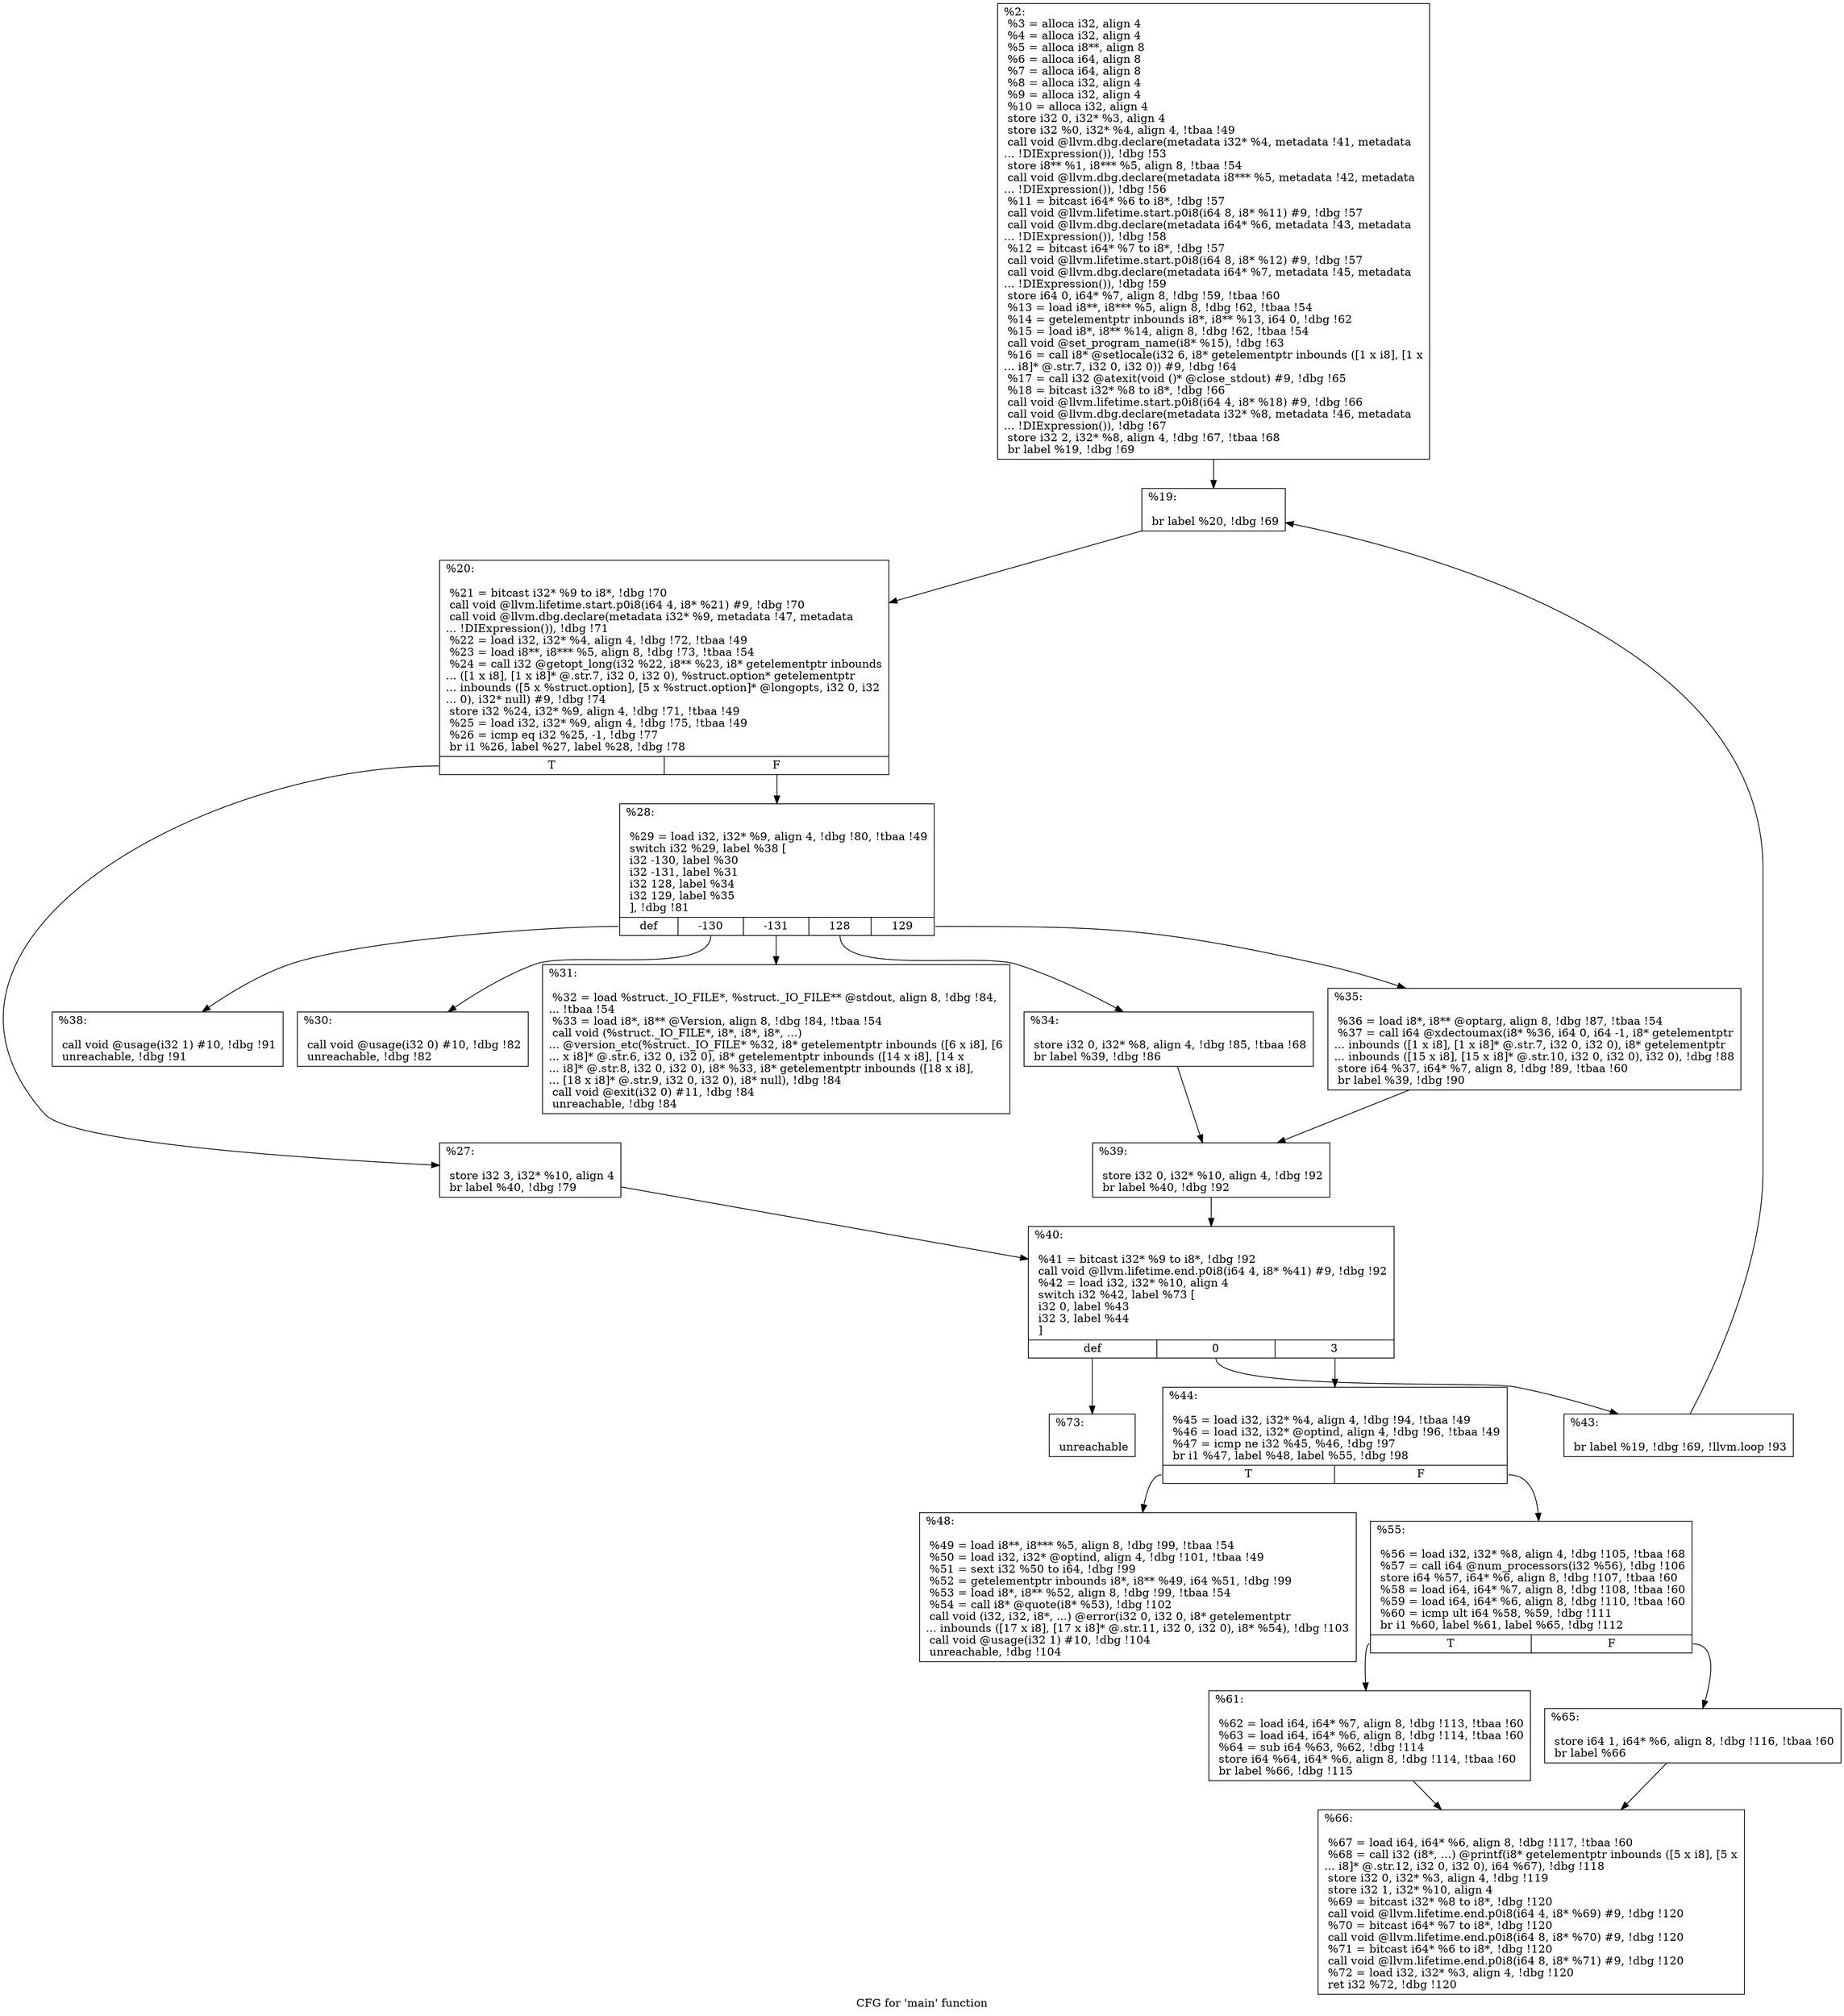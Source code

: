 digraph "CFG for 'main' function" {
	label="CFG for 'main' function";

	Node0x1eb1a70 [shape=record,label="{%2:\l  %3 = alloca i32, align 4\l  %4 = alloca i32, align 4\l  %5 = alloca i8**, align 8\l  %6 = alloca i64, align 8\l  %7 = alloca i64, align 8\l  %8 = alloca i32, align 4\l  %9 = alloca i32, align 4\l  %10 = alloca i32, align 4\l  store i32 0, i32* %3, align 4\l  store i32 %0, i32* %4, align 4, !tbaa !49\l  call void @llvm.dbg.declare(metadata i32* %4, metadata !41, metadata\l... !DIExpression()), !dbg !53\l  store i8** %1, i8*** %5, align 8, !tbaa !54\l  call void @llvm.dbg.declare(metadata i8*** %5, metadata !42, metadata\l... !DIExpression()), !dbg !56\l  %11 = bitcast i64* %6 to i8*, !dbg !57\l  call void @llvm.lifetime.start.p0i8(i64 8, i8* %11) #9, !dbg !57\l  call void @llvm.dbg.declare(metadata i64* %6, metadata !43, metadata\l... !DIExpression()), !dbg !58\l  %12 = bitcast i64* %7 to i8*, !dbg !57\l  call void @llvm.lifetime.start.p0i8(i64 8, i8* %12) #9, !dbg !57\l  call void @llvm.dbg.declare(metadata i64* %7, metadata !45, metadata\l... !DIExpression()), !dbg !59\l  store i64 0, i64* %7, align 8, !dbg !59, !tbaa !60\l  %13 = load i8**, i8*** %5, align 8, !dbg !62, !tbaa !54\l  %14 = getelementptr inbounds i8*, i8** %13, i64 0, !dbg !62\l  %15 = load i8*, i8** %14, align 8, !dbg !62, !tbaa !54\l  call void @set_program_name(i8* %15), !dbg !63\l  %16 = call i8* @setlocale(i32 6, i8* getelementptr inbounds ([1 x i8], [1 x\l... i8]* @.str.7, i32 0, i32 0)) #9, !dbg !64\l  %17 = call i32 @atexit(void ()* @close_stdout) #9, !dbg !65\l  %18 = bitcast i32* %8 to i8*, !dbg !66\l  call void @llvm.lifetime.start.p0i8(i64 4, i8* %18) #9, !dbg !66\l  call void @llvm.dbg.declare(metadata i32* %8, metadata !46, metadata\l... !DIExpression()), !dbg !67\l  store i32 2, i32* %8, align 4, !dbg !67, !tbaa !68\l  br label %19, !dbg !69\l}"];
	Node0x1eb1a70 -> Node0x1eb1b70;
	Node0x1eb1b70 [shape=record,label="{%19:\l\l  br label %20, !dbg !69\l}"];
	Node0x1eb1b70 -> Node0x1eb1bc0;
	Node0x1eb1bc0 [shape=record,label="{%20:\l\l  %21 = bitcast i32* %9 to i8*, !dbg !70\l  call void @llvm.lifetime.start.p0i8(i64 4, i8* %21) #9, !dbg !70\l  call void @llvm.dbg.declare(metadata i32* %9, metadata !47, metadata\l... !DIExpression()), !dbg !71\l  %22 = load i32, i32* %4, align 4, !dbg !72, !tbaa !49\l  %23 = load i8**, i8*** %5, align 8, !dbg !73, !tbaa !54\l  %24 = call i32 @getopt_long(i32 %22, i8** %23, i8* getelementptr inbounds\l... ([1 x i8], [1 x i8]* @.str.7, i32 0, i32 0), %struct.option* getelementptr\l... inbounds ([5 x %struct.option], [5 x %struct.option]* @longopts, i32 0, i32\l... 0), i32* null) #9, !dbg !74\l  store i32 %24, i32* %9, align 4, !dbg !71, !tbaa !49\l  %25 = load i32, i32* %9, align 4, !dbg !75, !tbaa !49\l  %26 = icmp eq i32 %25, -1, !dbg !77\l  br i1 %26, label %27, label %28, !dbg !78\l|{<s0>T|<s1>F}}"];
	Node0x1eb1bc0:s0 -> Node0x1eb1c10;
	Node0x1eb1bc0:s1 -> Node0x1eb1c60;
	Node0x1eb1c10 [shape=record,label="{%27:\l\l  store i32 3, i32* %10, align 4\l  br label %40, !dbg !79\l}"];
	Node0x1eb1c10 -> Node0x1eb1e90;
	Node0x1eb1c60 [shape=record,label="{%28:\l\l  %29 = load i32, i32* %9, align 4, !dbg !80, !tbaa !49\l  switch i32 %29, label %38 [\l    i32 -130, label %30\l    i32 -131, label %31\l    i32 128, label %34\l    i32 129, label %35\l  ], !dbg !81\l|{<s0>def|<s1>-130|<s2>-131|<s3>128|<s4>129}}"];
	Node0x1eb1c60:s0 -> Node0x1eb1df0;
	Node0x1eb1c60:s1 -> Node0x1eb1cb0;
	Node0x1eb1c60:s2 -> Node0x1eb1d00;
	Node0x1eb1c60:s3 -> Node0x1eb1d50;
	Node0x1eb1c60:s4 -> Node0x1eb1da0;
	Node0x1eb1cb0 [shape=record,label="{%30:\l\l  call void @usage(i32 0) #10, !dbg !82\l  unreachable, !dbg !82\l}"];
	Node0x1eb1d00 [shape=record,label="{%31:\l\l  %32 = load %struct._IO_FILE*, %struct._IO_FILE** @stdout, align 8, !dbg !84,\l... !tbaa !54\l  %33 = load i8*, i8** @Version, align 8, !dbg !84, !tbaa !54\l  call void (%struct._IO_FILE*, i8*, i8*, i8*, ...)\l... @version_etc(%struct._IO_FILE* %32, i8* getelementptr inbounds ([6 x i8], [6\l... x i8]* @.str.6, i32 0, i32 0), i8* getelementptr inbounds ([14 x i8], [14 x\l... i8]* @.str.8, i32 0, i32 0), i8* %33, i8* getelementptr inbounds ([18 x i8],\l... [18 x i8]* @.str.9, i32 0, i32 0), i8* null), !dbg !84\l  call void @exit(i32 0) #11, !dbg !84\l  unreachable, !dbg !84\l}"];
	Node0x1eb1d50 [shape=record,label="{%34:\l\l  store i32 0, i32* %8, align 4, !dbg !85, !tbaa !68\l  br label %39, !dbg !86\l}"];
	Node0x1eb1d50 -> Node0x1eb1e40;
	Node0x1eb1da0 [shape=record,label="{%35:\l\l  %36 = load i8*, i8** @optarg, align 8, !dbg !87, !tbaa !54\l  %37 = call i64 @xdectoumax(i8* %36, i64 0, i64 -1, i8* getelementptr\l... inbounds ([1 x i8], [1 x i8]* @.str.7, i32 0, i32 0), i8* getelementptr\l... inbounds ([15 x i8], [15 x i8]* @.str.10, i32 0, i32 0), i32 0), !dbg !88\l  store i64 %37, i64* %7, align 8, !dbg !89, !tbaa !60\l  br label %39, !dbg !90\l}"];
	Node0x1eb1da0 -> Node0x1eb1e40;
	Node0x1eb1df0 [shape=record,label="{%38:\l\l  call void @usage(i32 1) #10, !dbg !91\l  unreachable, !dbg !91\l}"];
	Node0x1eb1e40 [shape=record,label="{%39:\l\l  store i32 0, i32* %10, align 4, !dbg !92\l  br label %40, !dbg !92\l}"];
	Node0x1eb1e40 -> Node0x1eb1e90;
	Node0x1eb1e90 [shape=record,label="{%40:\l\l  %41 = bitcast i32* %9 to i8*, !dbg !92\l  call void @llvm.lifetime.end.p0i8(i64 4, i8* %41) #9, !dbg !92\l  %42 = load i32, i32* %10, align 4\l  switch i32 %42, label %73 [\l    i32 0, label %43\l    i32 3, label %44\l  ]\l|{<s0>def|<s1>0|<s2>3}}"];
	Node0x1eb1e90:s0 -> Node0x1eb2110;
	Node0x1eb1e90:s1 -> Node0x1eb1ee0;
	Node0x1eb1e90:s2 -> Node0x1eb1f30;
	Node0x1eb1ee0 [shape=record,label="{%43:\l\l  br label %19, !dbg !69, !llvm.loop !93\l}"];
	Node0x1eb1ee0 -> Node0x1eb1b70;
	Node0x1eb1f30 [shape=record,label="{%44:\l\l  %45 = load i32, i32* %4, align 4, !dbg !94, !tbaa !49\l  %46 = load i32, i32* @optind, align 4, !dbg !96, !tbaa !49\l  %47 = icmp ne i32 %45, %46, !dbg !97\l  br i1 %47, label %48, label %55, !dbg !98\l|{<s0>T|<s1>F}}"];
	Node0x1eb1f30:s0 -> Node0x1eb1f80;
	Node0x1eb1f30:s1 -> Node0x1eb1fd0;
	Node0x1eb1f80 [shape=record,label="{%48:\l\l  %49 = load i8**, i8*** %5, align 8, !dbg !99, !tbaa !54\l  %50 = load i32, i32* @optind, align 4, !dbg !101, !tbaa !49\l  %51 = sext i32 %50 to i64, !dbg !99\l  %52 = getelementptr inbounds i8*, i8** %49, i64 %51, !dbg !99\l  %53 = load i8*, i8** %52, align 8, !dbg !99, !tbaa !54\l  %54 = call i8* @quote(i8* %53), !dbg !102\l  call void (i32, i32, i8*, ...) @error(i32 0, i32 0, i8* getelementptr\l... inbounds ([17 x i8], [17 x i8]* @.str.11, i32 0, i32 0), i8* %54), !dbg !103\l  call void @usage(i32 1) #10, !dbg !104\l  unreachable, !dbg !104\l}"];
	Node0x1eb1fd0 [shape=record,label="{%55:\l\l  %56 = load i32, i32* %8, align 4, !dbg !105, !tbaa !68\l  %57 = call i64 @num_processors(i32 %56), !dbg !106\l  store i64 %57, i64* %6, align 8, !dbg !107, !tbaa !60\l  %58 = load i64, i64* %7, align 8, !dbg !108, !tbaa !60\l  %59 = load i64, i64* %6, align 8, !dbg !110, !tbaa !60\l  %60 = icmp ult i64 %58, %59, !dbg !111\l  br i1 %60, label %61, label %65, !dbg !112\l|{<s0>T|<s1>F}}"];
	Node0x1eb1fd0:s0 -> Node0x1eb2020;
	Node0x1eb1fd0:s1 -> Node0x1eb2070;
	Node0x1eb2020 [shape=record,label="{%61:\l\l  %62 = load i64, i64* %7, align 8, !dbg !113, !tbaa !60\l  %63 = load i64, i64* %6, align 8, !dbg !114, !tbaa !60\l  %64 = sub i64 %63, %62, !dbg !114\l  store i64 %64, i64* %6, align 8, !dbg !114, !tbaa !60\l  br label %66, !dbg !115\l}"];
	Node0x1eb2020 -> Node0x1eb20c0;
	Node0x1eb2070 [shape=record,label="{%65:\l\l  store i64 1, i64* %6, align 8, !dbg !116, !tbaa !60\l  br label %66\l}"];
	Node0x1eb2070 -> Node0x1eb20c0;
	Node0x1eb20c0 [shape=record,label="{%66:\l\l  %67 = load i64, i64* %6, align 8, !dbg !117, !tbaa !60\l  %68 = call i32 (i8*, ...) @printf(i8* getelementptr inbounds ([5 x i8], [5 x\l... i8]* @.str.12, i32 0, i32 0), i64 %67), !dbg !118\l  store i32 0, i32* %3, align 4, !dbg !119\l  store i32 1, i32* %10, align 4\l  %69 = bitcast i32* %8 to i8*, !dbg !120\l  call void @llvm.lifetime.end.p0i8(i64 4, i8* %69) #9, !dbg !120\l  %70 = bitcast i64* %7 to i8*, !dbg !120\l  call void @llvm.lifetime.end.p0i8(i64 8, i8* %70) #9, !dbg !120\l  %71 = bitcast i64* %6 to i8*, !dbg !120\l  call void @llvm.lifetime.end.p0i8(i64 8, i8* %71) #9, !dbg !120\l  %72 = load i32, i32* %3, align 4, !dbg !120\l  ret i32 %72, !dbg !120\l}"];
	Node0x1eb2110 [shape=record,label="{%73:\l\l  unreachable\l}"];
}
